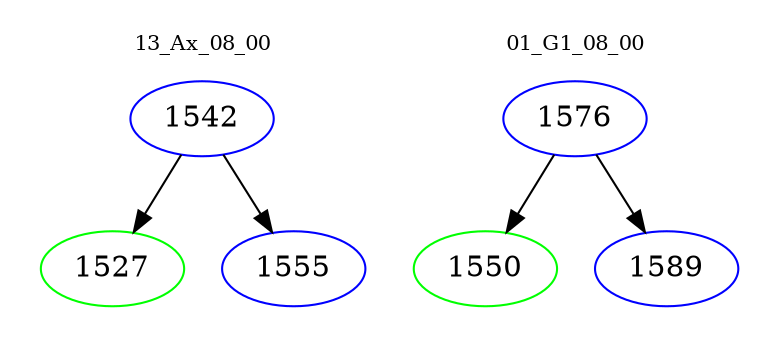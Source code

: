 digraph{
subgraph cluster_0 {
color = white
label = "13_Ax_08_00";
fontsize=10;
T0_1542 [label="1542", color="blue"]
T0_1542 -> T0_1527 [color="black"]
T0_1527 [label="1527", color="green"]
T0_1542 -> T0_1555 [color="black"]
T0_1555 [label="1555", color="blue"]
}
subgraph cluster_1 {
color = white
label = "01_G1_08_00";
fontsize=10;
T1_1576 [label="1576", color="blue"]
T1_1576 -> T1_1550 [color="black"]
T1_1550 [label="1550", color="green"]
T1_1576 -> T1_1589 [color="black"]
T1_1589 [label="1589", color="blue"]
}
}
